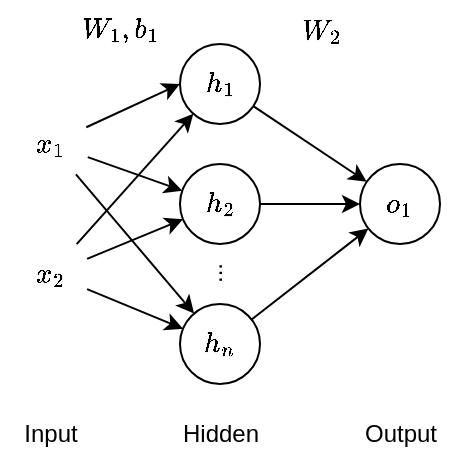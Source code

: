 <mxfile version="24.7.5">
  <diagram name="Page-1" id="zRHc9bo-xGU5jJlmhmLx">
    <mxGraphModel dx="668" dy="401" grid="1" gridSize="10" guides="1" tooltips="1" connect="1" arrows="1" fold="1" page="1" pageScale="1" pageWidth="827" pageHeight="583" math="1" shadow="0">
      <root>
        <mxCell id="0" />
        <mxCell id="1" parent="0" />
        <mxCell id="AIJq5p9FwLGpEpq9eLEI-15" style="rounded=0;orthogonalLoop=1;jettySize=auto;html=1;entryX=0;entryY=0.5;entryDx=0;entryDy=0;" edge="1" parent="1" source="AIJq5p9FwLGpEpq9eLEI-1" target="AIJq5p9FwLGpEpq9eLEI-3">
          <mxGeometry relative="1" as="geometry" />
        </mxCell>
        <mxCell id="AIJq5p9FwLGpEpq9eLEI-16" style="rounded=0;orthogonalLoop=1;jettySize=auto;html=1;" edge="1" parent="1" source="AIJq5p9FwLGpEpq9eLEI-1" target="AIJq5p9FwLGpEpq9eLEI-4">
          <mxGeometry relative="1" as="geometry" />
        </mxCell>
        <mxCell id="AIJq5p9FwLGpEpq9eLEI-17" style="rounded=0;orthogonalLoop=1;jettySize=auto;html=1;" edge="1" parent="1" source="AIJq5p9FwLGpEpq9eLEI-1" target="AIJq5p9FwLGpEpq9eLEI-5">
          <mxGeometry relative="1" as="geometry" />
        </mxCell>
        <mxCell id="AIJq5p9FwLGpEpq9eLEI-1" value="$$x_1$$" style="ellipse;whiteSpace=wrap;html=1;strokeColor=none;fillColor=none;" vertex="1" parent="1">
          <mxGeometry x="175" y="60" width="40" height="40" as="geometry" />
        </mxCell>
        <mxCell id="AIJq5p9FwLGpEpq9eLEI-18" style="rounded=0;orthogonalLoop=1;jettySize=auto;html=1;" edge="1" parent="1" source="AIJq5p9FwLGpEpq9eLEI-2" target="AIJq5p9FwLGpEpq9eLEI-3">
          <mxGeometry relative="1" as="geometry" />
        </mxCell>
        <mxCell id="AIJq5p9FwLGpEpq9eLEI-19" style="rounded=0;orthogonalLoop=1;jettySize=auto;html=1;" edge="1" parent="1" source="AIJq5p9FwLGpEpq9eLEI-2" target="AIJq5p9FwLGpEpq9eLEI-4">
          <mxGeometry relative="1" as="geometry" />
        </mxCell>
        <mxCell id="AIJq5p9FwLGpEpq9eLEI-20" style="rounded=0;orthogonalLoop=1;jettySize=auto;html=1;" edge="1" parent="1" source="AIJq5p9FwLGpEpq9eLEI-2" target="AIJq5p9FwLGpEpq9eLEI-5">
          <mxGeometry relative="1" as="geometry" />
        </mxCell>
        <mxCell id="AIJq5p9FwLGpEpq9eLEI-2" value="$$x_2$$" style="ellipse;whiteSpace=wrap;html=1;fillColor=none;strokeColor=none;" vertex="1" parent="1">
          <mxGeometry x="175" y="125" width="40" height="40" as="geometry" />
        </mxCell>
        <mxCell id="AIJq5p9FwLGpEpq9eLEI-21" style="rounded=0;orthogonalLoop=1;jettySize=auto;html=1;" edge="1" parent="1" source="AIJq5p9FwLGpEpq9eLEI-3" target="AIJq5p9FwLGpEpq9eLEI-7">
          <mxGeometry relative="1" as="geometry" />
        </mxCell>
        <mxCell id="AIJq5p9FwLGpEpq9eLEI-3" value="$$h_1$$" style="ellipse;whiteSpace=wrap;html=1;" vertex="1" parent="1">
          <mxGeometry x="260" y="30" width="40" height="40" as="geometry" />
        </mxCell>
        <mxCell id="AIJq5p9FwLGpEpq9eLEI-22" style="rounded=0;orthogonalLoop=1;jettySize=auto;html=1;" edge="1" parent="1" source="AIJq5p9FwLGpEpq9eLEI-4" target="AIJq5p9FwLGpEpq9eLEI-7">
          <mxGeometry relative="1" as="geometry" />
        </mxCell>
        <mxCell id="AIJq5p9FwLGpEpq9eLEI-4" value="$$h_2$$" style="ellipse;whiteSpace=wrap;html=1;" vertex="1" parent="1">
          <mxGeometry x="260" y="90" width="40" height="40" as="geometry" />
        </mxCell>
        <mxCell id="AIJq5p9FwLGpEpq9eLEI-23" style="rounded=0;orthogonalLoop=1;jettySize=auto;html=1;" edge="1" parent="1" source="AIJq5p9FwLGpEpq9eLEI-5" target="AIJq5p9FwLGpEpq9eLEI-7">
          <mxGeometry relative="1" as="geometry" />
        </mxCell>
        <mxCell id="AIJq5p9FwLGpEpq9eLEI-5" value="$$h_n$$" style="ellipse;whiteSpace=wrap;html=1;" vertex="1" parent="1">
          <mxGeometry x="260" y="160" width="40" height="40" as="geometry" />
        </mxCell>
        <mxCell id="AIJq5p9FwLGpEpq9eLEI-6" value="..." style="text;html=1;align=center;verticalAlign=top;resizable=0;points=[];autosize=1;strokeColor=none;fillColor=none;horizontal=0;spacing=0;" vertex="1" parent="1">
          <mxGeometry x="265" y="135" width="30" height="20" as="geometry" />
        </mxCell>
        <mxCell id="AIJq5p9FwLGpEpq9eLEI-7" value="$$o_1$$" style="ellipse;whiteSpace=wrap;html=1;" vertex="1" parent="1">
          <mxGeometry x="350" y="90" width="40" height="40" as="geometry" />
        </mxCell>
        <mxCell id="AIJq5p9FwLGpEpq9eLEI-28" value="$$W_1, b_1$$" style="text;html=1;align=center;verticalAlign=middle;resizable=0;points=[];autosize=1;strokeColor=none;fillColor=none;" vertex="1" parent="1">
          <mxGeometry x="180" y="8" width="100" height="30" as="geometry" />
        </mxCell>
        <mxCell id="AIJq5p9FwLGpEpq9eLEI-29" value="$$W_2$$" style="text;html=1;align=center;verticalAlign=middle;resizable=0;points=[];autosize=1;strokeColor=none;fillColor=none;" vertex="1" parent="1">
          <mxGeometry x="295" y="8" width="70" height="30" as="geometry" />
        </mxCell>
        <mxCell id="AIJq5p9FwLGpEpq9eLEI-30" value="Input" style="text;html=1;align=center;verticalAlign=middle;resizable=0;points=[];autosize=1;strokeColor=none;fillColor=none;" vertex="1" parent="1">
          <mxGeometry x="170" y="210" width="50" height="30" as="geometry" />
        </mxCell>
        <mxCell id="AIJq5p9FwLGpEpq9eLEI-31" value="Hidden" style="text;html=1;align=center;verticalAlign=middle;resizable=0;points=[];autosize=1;strokeColor=none;fillColor=none;" vertex="1" parent="1">
          <mxGeometry x="250" y="210" width="60" height="30" as="geometry" />
        </mxCell>
        <mxCell id="AIJq5p9FwLGpEpq9eLEI-32" value="Output" style="text;html=1;align=center;verticalAlign=middle;resizable=0;points=[];autosize=1;strokeColor=none;fillColor=none;" vertex="1" parent="1">
          <mxGeometry x="340" y="210" width="60" height="30" as="geometry" />
        </mxCell>
      </root>
    </mxGraphModel>
  </diagram>
</mxfile>

